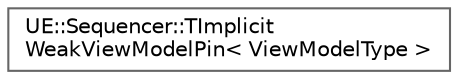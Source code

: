 digraph "Graphical Class Hierarchy"
{
 // INTERACTIVE_SVG=YES
 // LATEX_PDF_SIZE
  bgcolor="transparent";
  edge [fontname=Helvetica,fontsize=10,labelfontname=Helvetica,labelfontsize=10];
  node [fontname=Helvetica,fontsize=10,shape=box,height=0.2,width=0.4];
  rankdir="LR";
  Node0 [id="Node000000",label="UE::Sequencer::TImplicit\lWeakViewModelPin\< ViewModelType \>",height=0.2,width=0.4,color="grey40", fillcolor="white", style="filled",URL="$d6/db0/structUE_1_1Sequencer_1_1TImplicitWeakViewModelPin.html",tooltip="Proxy type that combines a Pin() and Cast() of a weak view model ptr, gracefully handling null."];
}
